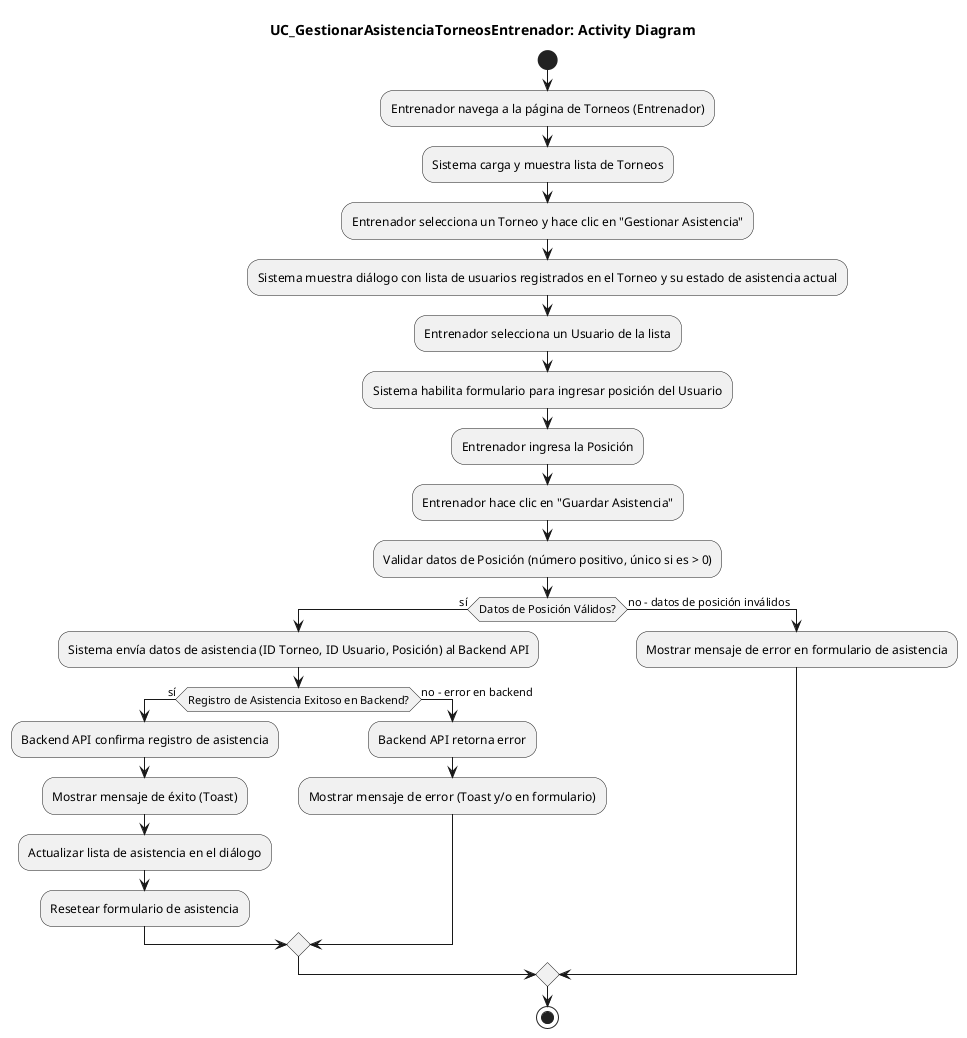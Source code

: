 @startuml
title UC_GestionarAsistenciaTorneosEntrenador: Activity Diagram

start
:Entrenador navega a la página de Torneos (Entrenador);
:Sistema carga y muestra lista de Torneos;
:Entrenador selecciona un Torneo y hace clic en "Gestionar Asistencia";
:Sistema muestra diálogo con lista de usuarios registrados en el Torneo y su estado de asistencia actual;
:Entrenador selecciona un Usuario de la lista;
:Sistema habilita formulario para ingresar posición del Usuario;
:Entrenador ingresa la Posición;
:Entrenador hace clic en "Guardar Asistencia";
:Validar datos de Posición (número positivo, único si es > 0);
if (Datos de Posición Válidos?) then (sí)
  :Sistema envía datos de asistencia (ID Torneo, ID Usuario, Posición) al Backend API;
  if (Registro de Asistencia Exitoso en Backend?) then (sí)
    :Backend API confirma registro de asistencia;
    :Mostrar mensaje de éxito (Toast);
    :Actualizar lista de asistencia en el diálogo;
    :Resetear formulario de asistencia;
  else (no - error en backend)
    :Backend API retorna error;
    :Mostrar mensaje de error (Toast y/o en formulario);
  endif
else (no - datos de posición inválidos)
  :Mostrar mensaje de error en formulario de asistencia;
endif
stop
@enduml